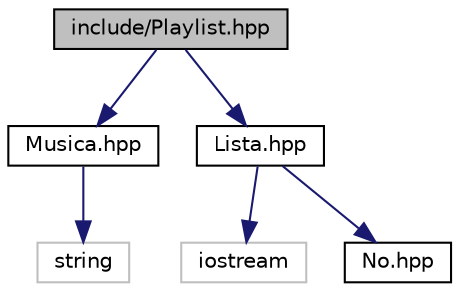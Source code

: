 digraph "include/Playlist.hpp"
{
 // LATEX_PDF_SIZE
  edge [fontname="Helvetica",fontsize="10",labelfontname="Helvetica",labelfontsize="10"];
  node [fontname="Helvetica",fontsize="10",shape=record];
  Node1 [label="include/Playlist.hpp",height=0.2,width=0.4,color="black", fillcolor="grey75", style="filled", fontcolor="black",tooltip="Definição da classe Playlist."];
  Node1 -> Node2 [color="midnightblue",fontsize="10",style="solid",fontname="Helvetica"];
  Node2 [label="Musica.hpp",height=0.2,width=0.4,color="black", fillcolor="white", style="filled",URL="$a00005.html",tooltip="Definição da classe Musica."];
  Node2 -> Node3 [color="midnightblue",fontsize="10",style="solid",fontname="Helvetica"];
  Node3 [label="string",height=0.2,width=0.4,color="grey75", fillcolor="white", style="filled",tooltip=" "];
  Node1 -> Node4 [color="midnightblue",fontsize="10",style="solid",fontname="Helvetica"];
  Node4 [label="Lista.hpp",height=0.2,width=0.4,color="black", fillcolor="white", style="filled",URL="$a00002.html",tooltip="Definição da classe Lista."];
  Node4 -> Node5 [color="midnightblue",fontsize="10",style="solid",fontname="Helvetica"];
  Node5 [label="iostream",height=0.2,width=0.4,color="grey75", fillcolor="white", style="filled",tooltip=" "];
  Node4 -> Node6 [color="midnightblue",fontsize="10",style="solid",fontname="Helvetica"];
  Node6 [label="No.hpp",height=0.2,width=0.4,color="black", fillcolor="white", style="filled",URL="$a00008.html",tooltip="Definição da classe No."];
}
